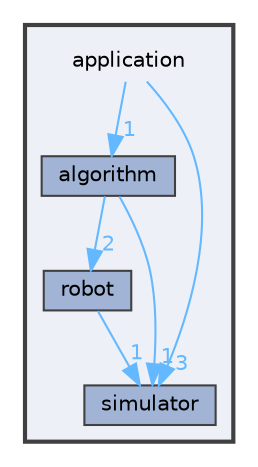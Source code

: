 digraph "D:/Maze-Solver-simulation-using-Wall-Following-Algorithm-OOP/application"
{
 // LATEX_PDF_SIZE
  bgcolor="transparent";
  edge [fontname=Helvetica,fontsize=10,labelfontname=Helvetica,labelfontsize=10];
  node [fontname=Helvetica,fontsize=10,shape=box,height=0.2,width=0.4];
  compound=true
  subgraph clusterdir_d75c23162a2652451dce46d2e7e8aead {
    graph [ bgcolor="#edf0f7", pencolor="grey25", label="", fontname=Helvetica,fontsize=10 style="filled,bold", URL="dir_d75c23162a2652451dce46d2e7e8aead.html",tooltip=""]
    dir_d75c23162a2652451dce46d2e7e8aead [shape=plaintext, label="application"];
  dir_8788d5b9ef76e6c3c9e62a52e6c8fb62 [label="algorithm", fillcolor="#a2b4d6", color="grey25", style="filled", URL="dir_8788d5b9ef76e6c3c9e62a52e6c8fb62.html",tooltip=""];
  dir_e8d29c30eeee0fa0b24493a6a0331aff [label="robot", fillcolor="#a2b4d6", color="grey25", style="filled", URL="dir_e8d29c30eeee0fa0b24493a6a0331aff.html",tooltip=""];
  dir_638ef7d2d9bbc9093729c39ba06043f5 [label="simulator", fillcolor="#a2b4d6", color="grey25", style="filled", URL="dir_638ef7d2d9bbc9093729c39ba06043f5.html",tooltip=""];
  }
  dir_d75c23162a2652451dce46d2e7e8aead->dir_638ef7d2d9bbc9093729c39ba06043f5 [headlabel="3", labeldistance=1.5 headhref="dir_000001_000005.html" color="steelblue1" fontcolor="steelblue1"];
  dir_d75c23162a2652451dce46d2e7e8aead->dir_8788d5b9ef76e6c3c9e62a52e6c8fb62 [headlabel="1", labeldistance=1.5 headhref="dir_000001_000000.html" color="steelblue1" fontcolor="steelblue1"];
  dir_8788d5b9ef76e6c3c9e62a52e6c8fb62->dir_638ef7d2d9bbc9093729c39ba06043f5 [headlabel="1", labeldistance=1.5 headhref="dir_000000_000005.html" color="steelblue1" fontcolor="steelblue1"];
  dir_8788d5b9ef76e6c3c9e62a52e6c8fb62->dir_e8d29c30eeee0fa0b24493a6a0331aff [headlabel="2", labeldistance=1.5 headhref="dir_000000_000004.html" color="steelblue1" fontcolor="steelblue1"];
  dir_e8d29c30eeee0fa0b24493a6a0331aff->dir_638ef7d2d9bbc9093729c39ba06043f5 [headlabel="1", labeldistance=1.5 headhref="dir_000004_000005.html" color="steelblue1" fontcolor="steelblue1"];
}
